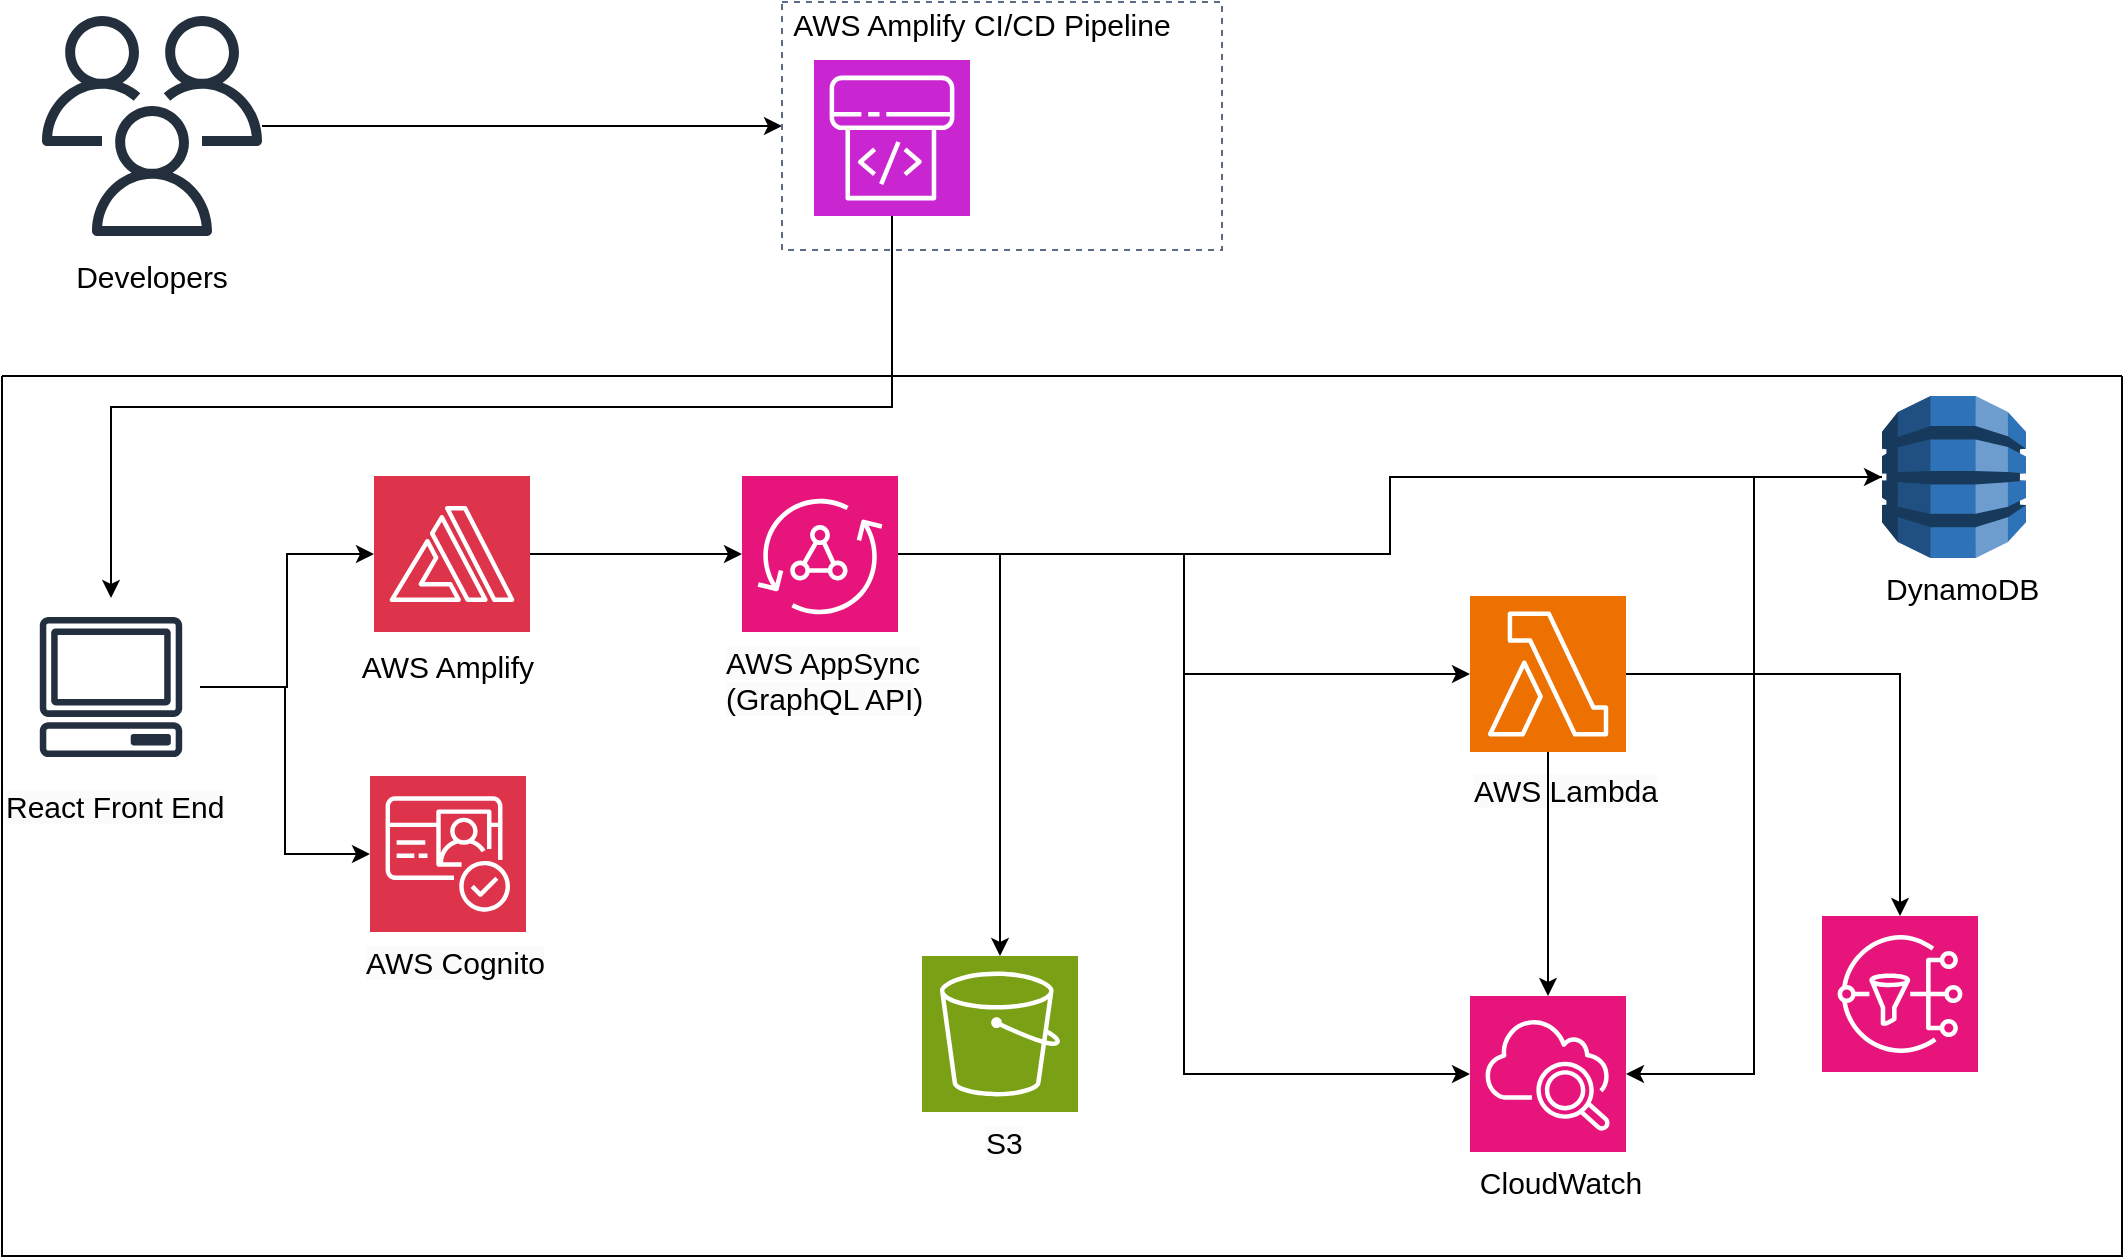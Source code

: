 <mxfile version="24.7.17">
  <diagram name="Page-1" id="3rT-Mr1Txi4fDc0CBqJy">
    <mxGraphModel dx="1246" dy="1131" grid="1" gridSize="10" guides="1" tooltips="1" connect="1" arrows="1" fold="1" page="1" pageScale="1" pageWidth="850" pageHeight="1100" math="0" shadow="0">
      <root>
        <mxCell id="0" />
        <mxCell id="1" parent="0" />
        <mxCell id="dJkbmxvZbS6l4_Ye1bAz-6" style="edgeStyle=orthogonalEdgeStyle;rounded=0;orthogonalLoop=1;jettySize=auto;html=1;entryX=0;entryY=0.5;entryDx=0;entryDy=0;" edge="1" parent="1" source="dJkbmxvZbS6l4_Ye1bAz-1" target="dJkbmxvZbS6l4_Ye1bAz-8">
          <mxGeometry relative="1" as="geometry">
            <mxPoint x="250" y="79" as="targetPoint" />
          </mxGeometry>
        </mxCell>
        <mxCell id="dJkbmxvZbS6l4_Ye1bAz-23" value="" style="group" vertex="1" connectable="0" parent="1">
          <mxGeometry x="190" y="240" width="106" height="111" as="geometry" />
        </mxCell>
        <mxCell id="dJkbmxvZbS6l4_Ye1bAz-14" value="" style="sketch=0;points=[[0,0,0],[0.25,0,0],[0.5,0,0],[0.75,0,0],[1,0,0],[0,1,0],[0.25,1,0],[0.5,1,0],[0.75,1,0],[1,1,0],[0,0.25,0],[0,0.5,0],[0,0.75,0],[1,0.25,0],[1,0.5,0],[1,0.75,0]];outlineConnect=0;fontColor=#232F3E;fillColor=#DD344C;strokeColor=#ffffff;dashed=0;verticalLabelPosition=bottom;verticalAlign=top;align=center;html=1;fontSize=12;fontStyle=0;aspect=fixed;shape=mxgraph.aws4.resourceIcon;resIcon=mxgraph.aws4.amplify;" vertex="1" parent="dJkbmxvZbS6l4_Ye1bAz-23">
          <mxGeometry x="16" width="78" height="78" as="geometry" />
        </mxCell>
        <mxCell id="dJkbmxvZbS6l4_Ye1bAz-21" value="&lt;font style=&quot;font-size: 15px;&quot;&gt;AWS Amplify&lt;/font&gt;" style="text;html=1;align=center;verticalAlign=middle;whiteSpace=wrap;rounded=0;" vertex="1" parent="dJkbmxvZbS6l4_Ye1bAz-23">
          <mxGeometry y="78" width="106" height="33" as="geometry" />
        </mxCell>
        <mxCell id="dJkbmxvZbS6l4_Ye1bAz-27" value="" style="group" vertex="1" connectable="0" parent="1">
          <mxGeometry x="200" y="390" width="120" height="118" as="geometry" />
        </mxCell>
        <mxCell id="dJkbmxvZbS6l4_Ye1bAz-22" value="" style="sketch=0;points=[[0,0,0],[0.25,0,0],[0.5,0,0],[0.75,0,0],[1,0,0],[0,1,0],[0.25,1,0],[0.5,1,0],[0.75,1,0],[1,1,0],[0,0.25,0],[0,0.5,0],[0,0.75,0],[1,0.25,0],[1,0.5,0],[1,0.75,0]];outlineConnect=0;fontColor=#232F3E;fillColor=#DD344C;strokeColor=#ffffff;dashed=0;verticalLabelPosition=bottom;verticalAlign=top;align=center;html=1;fontSize=12;fontStyle=0;aspect=fixed;shape=mxgraph.aws4.resourceIcon;resIcon=mxgraph.aws4.cognito;" vertex="1" parent="dJkbmxvZbS6l4_Ye1bAz-27">
          <mxGeometry x="4" width="78" height="78" as="geometry" />
        </mxCell>
        <mxCell id="dJkbmxvZbS6l4_Ye1bAz-26" value="&lt;span style=&quot;color: rgb(0, 0, 0); font-family: Helvetica; font-size: 15px; font-style: normal; font-variant-ligatures: normal; font-variant-caps: normal; font-weight: 400; letter-spacing: normal; orphans: 2; text-align: center; text-indent: 0px; text-transform: none; widows: 2; word-spacing: 0px; -webkit-text-stroke-width: 0px; white-space: normal; background-color: rgb(251, 251, 251); text-decoration-thickness: initial; text-decoration-style: initial; text-decoration-color: initial; display: inline !important; float: none;&quot;&gt;AWS Cognito&lt;/span&gt;" style="text;whiteSpace=wrap;html=1;" vertex="1" parent="dJkbmxvZbS6l4_Ye1bAz-27">
          <mxGeometry y="78" width="120" height="40" as="geometry" />
        </mxCell>
        <mxCell id="dJkbmxvZbS6l4_Ye1bAz-29" style="edgeStyle=orthogonalEdgeStyle;rounded=0;orthogonalLoop=1;jettySize=auto;html=1;exitX=1;exitY=0.5;exitDx=0;exitDy=0;exitPerimeter=0;entryX=0;entryY=0.5;entryDx=0;entryDy=0;entryPerimeter=0;" edge="1" parent="1" source="dJkbmxvZbS6l4_Ye1bAz-14" target="dJkbmxvZbS6l4_Ye1bAz-28">
          <mxGeometry relative="1" as="geometry" />
        </mxCell>
        <mxCell id="dJkbmxvZbS6l4_Ye1bAz-31" value="" style="group" vertex="1" connectable="0" parent="1">
          <mxGeometry x="390" y="240" width="110" height="118" as="geometry" />
        </mxCell>
        <mxCell id="dJkbmxvZbS6l4_Ye1bAz-28" value="" style="sketch=0;points=[[0,0,0],[0.25,0,0],[0.5,0,0],[0.75,0,0],[1,0,0],[0,1,0],[0.25,1,0],[0.5,1,0],[0.75,1,0],[1,1,0],[0,0.25,0],[0,0.5,0],[0,0.75,0],[1,0.25,0],[1,0.5,0],[1,0.75,0]];outlineConnect=0;fontColor=#232F3E;fillColor=#E7157B;strokeColor=#ffffff;dashed=0;verticalLabelPosition=bottom;verticalAlign=top;align=center;html=1;fontSize=12;fontStyle=0;aspect=fixed;shape=mxgraph.aws4.resourceIcon;resIcon=mxgraph.aws4.appsync;" vertex="1" parent="dJkbmxvZbS6l4_Ye1bAz-31">
          <mxGeometry width="78" height="78" as="geometry" />
        </mxCell>
        <mxCell id="dJkbmxvZbS6l4_Ye1bAz-30" value="&lt;span style=&quot;color: rgb(0, 0, 0); font-family: Helvetica; font-size: 15px; font-style: normal; font-variant-ligatures: normal; font-variant-caps: normal; font-weight: 400; letter-spacing: normal; orphans: 2; text-align: center; text-indent: 0px; text-transform: none; widows: 2; word-spacing: 0px; -webkit-text-stroke-width: 0px; white-space: normal; background-color: rgb(251, 251, 251); text-decoration-thickness: initial; text-decoration-style: initial; text-decoration-color: initial; display: inline !important; float: none;&quot;&gt;AWS AppSync&lt;/span&gt;&lt;div&gt;&lt;span style=&quot;color: rgb(0, 0, 0); font-family: Helvetica; font-size: 15px; font-style: normal; font-variant-ligatures: normal; font-variant-caps: normal; font-weight: 400; letter-spacing: normal; orphans: 2; text-align: center; text-indent: 0px; text-transform: none; widows: 2; word-spacing: 0px; -webkit-text-stroke-width: 0px; white-space: normal; background-color: rgb(251, 251, 251); text-decoration-thickness: initial; text-decoration-style: initial; text-decoration-color: initial; display: inline !important; float: none;&quot;&gt;(GraphQL API&lt;/span&gt;&lt;span style=&quot;font-size: 15px; text-align: center;&quot;&gt;)&lt;/span&gt;&lt;/div&gt;" style="text;whiteSpace=wrap;html=1;" vertex="1" parent="dJkbmxvZbS6l4_Ye1bAz-31">
          <mxGeometry x="-10" y="78" width="110" height="40" as="geometry" />
        </mxCell>
        <mxCell id="dJkbmxvZbS6l4_Ye1bAz-35" style="edgeStyle=orthogonalEdgeStyle;rounded=0;orthogonalLoop=1;jettySize=auto;html=1;entryX=0;entryY=0.5;entryDx=0;entryDy=0;entryPerimeter=0;" edge="1" parent="1" source="dJkbmxvZbS6l4_Ye1bAz-28" target="dJkbmxvZbS6l4_Ye1bAz-64">
          <mxGeometry relative="1" as="geometry">
            <mxPoint x="950" y="210.5" as="targetPoint" />
          </mxGeometry>
        </mxCell>
        <mxCell id="dJkbmxvZbS6l4_Ye1bAz-38" style="edgeStyle=orthogonalEdgeStyle;rounded=0;orthogonalLoop=1;jettySize=auto;html=1;entryX=0;entryY=0.5;entryDx=0;entryDy=0;entryPerimeter=0;" edge="1" parent="1" source="dJkbmxvZbS6l4_Ye1bAz-28" target="dJkbmxvZbS6l4_Ye1bAz-36">
          <mxGeometry relative="1" as="geometry" />
        </mxCell>
        <mxCell id="dJkbmxvZbS6l4_Ye1bAz-42" style="edgeStyle=orthogonalEdgeStyle;rounded=0;orthogonalLoop=1;jettySize=auto;html=1;entryX=0.5;entryY=0;entryDx=0;entryDy=0;entryPerimeter=0;" edge="1" parent="1" source="dJkbmxvZbS6l4_Ye1bAz-28" target="dJkbmxvZbS6l4_Ye1bAz-40">
          <mxGeometry relative="1" as="geometry" />
        </mxCell>
        <mxCell id="dJkbmxvZbS6l4_Ye1bAz-45" value="" style="group" vertex="1" connectable="0" parent="1">
          <mxGeometry x="480" y="480" width="140" height="118" as="geometry" />
        </mxCell>
        <mxCell id="dJkbmxvZbS6l4_Ye1bAz-40" value="" style="sketch=0;points=[[0,0,0],[0.25,0,0],[0.5,0,0],[0.75,0,0],[1,0,0],[0,1,0],[0.25,1,0],[0.5,1,0],[0.75,1,0],[1,1,0],[0,0.25,0],[0,0.5,0],[0,0.75,0],[1,0.25,0],[1,0.5,0],[1,0.75,0]];outlineConnect=0;fontColor=#232F3E;fillColor=#7AA116;strokeColor=#ffffff;dashed=0;verticalLabelPosition=bottom;verticalAlign=top;align=center;html=1;fontSize=12;fontStyle=0;aspect=fixed;shape=mxgraph.aws4.resourceIcon;resIcon=mxgraph.aws4.s3;" vertex="1" parent="dJkbmxvZbS6l4_Ye1bAz-45">
          <mxGeometry width="78" height="78" as="geometry" />
        </mxCell>
        <mxCell id="dJkbmxvZbS6l4_Ye1bAz-41" value="&lt;span style=&quot;color: rgb(0, 0, 0); font-family: Helvetica; font-size: 15px; font-style: normal; font-variant-ligatures: normal; font-variant-caps: normal; font-weight: 400; letter-spacing: normal; orphans: 2; text-align: center; text-indent: 0px; text-transform: none; widows: 2; word-spacing: 0px; -webkit-text-stroke-width: 0px; white-space: normal; background-color: rgb(251, 251, 251); text-decoration-thickness: initial; text-decoration-style: initial; text-decoration-color: initial; display: inline !important; float: none;&quot;&gt;S3&lt;/span&gt;" style="text;whiteSpace=wrap;html=1;" vertex="1" parent="dJkbmxvZbS6l4_Ye1bAz-45">
          <mxGeometry x="30" y="78" width="110" height="40" as="geometry" />
        </mxCell>
        <mxCell id="dJkbmxvZbS6l4_Ye1bAz-46" value="" style="group" vertex="1" connectable="0" parent="1">
          <mxGeometry x="40" y="10" width="110" height="150" as="geometry" />
        </mxCell>
        <mxCell id="dJkbmxvZbS6l4_Ye1bAz-1" value="" style="sketch=0;outlineConnect=0;fontColor=#232F3E;gradientColor=none;fillColor=#232F3D;strokeColor=none;dashed=0;verticalLabelPosition=bottom;verticalAlign=top;align=center;html=1;fontSize=12;fontStyle=0;aspect=fixed;pointerEvents=1;shape=mxgraph.aws4.users;" vertex="1" parent="dJkbmxvZbS6l4_Ye1bAz-46">
          <mxGeometry width="110" height="110" as="geometry" />
        </mxCell>
        <mxCell id="dJkbmxvZbS6l4_Ye1bAz-2" value="&lt;font style=&quot;font-size: 15px;&quot;&gt;Developers&lt;/font&gt;" style="text;html=1;align=center;verticalAlign=middle;whiteSpace=wrap;rounded=0;" vertex="1" parent="dJkbmxvZbS6l4_Ye1bAz-46">
          <mxGeometry y="110" width="110" height="40" as="geometry" />
        </mxCell>
        <mxCell id="dJkbmxvZbS6l4_Ye1bAz-55" style="edgeStyle=orthogonalEdgeStyle;rounded=0;orthogonalLoop=1;jettySize=auto;html=1;" edge="1" parent="1" source="dJkbmxvZbS6l4_Ye1bAz-51" target="dJkbmxvZbS6l4_Ye1bAz-14">
          <mxGeometry relative="1" as="geometry" />
        </mxCell>
        <mxCell id="dJkbmxvZbS6l4_Ye1bAz-56" style="edgeStyle=orthogonalEdgeStyle;rounded=0;orthogonalLoop=1;jettySize=auto;html=1;" edge="1" parent="1" source="dJkbmxvZbS6l4_Ye1bAz-51" target="dJkbmxvZbS6l4_Ye1bAz-22">
          <mxGeometry relative="1" as="geometry" />
        </mxCell>
        <mxCell id="dJkbmxvZbS6l4_Ye1bAz-59" value="" style="group" vertex="1" connectable="0" parent="1">
          <mxGeometry x="20" y="301" width="120" height="129" as="geometry" />
        </mxCell>
        <mxCell id="dJkbmxvZbS6l4_Ye1bAz-51" value="" style="sketch=0;outlineConnect=0;fontColor=#232F3E;gradientColor=none;strokeColor=#232F3E;fillColor=#ffffff;dashed=0;verticalLabelPosition=bottom;verticalAlign=top;align=center;html=1;fontSize=12;fontStyle=0;aspect=fixed;shape=mxgraph.aws4.resourceIcon;resIcon=mxgraph.aws4.client;" vertex="1" parent="dJkbmxvZbS6l4_Ye1bAz-59">
          <mxGeometry x="10" width="89" height="89" as="geometry" />
        </mxCell>
        <mxCell id="dJkbmxvZbS6l4_Ye1bAz-58" value="&lt;span style=&quot;color: rgb(0, 0, 0); font-family: Helvetica; font-size: 15px; font-style: normal; font-variant-ligatures: normal; font-variant-caps: normal; font-weight: 400; letter-spacing: normal; orphans: 2; text-align: center; text-indent: 0px; text-transform: none; widows: 2; word-spacing: 0px; -webkit-text-stroke-width: 0px; white-space: normal; background-color: rgb(251, 251, 251); text-decoration-thickness: initial; text-decoration-style: initial; text-decoration-color: initial; display: inline !important; float: none;&quot;&gt;React Front End&lt;/span&gt;" style="text;whiteSpace=wrap;html=1;" vertex="1" parent="dJkbmxvZbS6l4_Ye1bAz-59">
          <mxGeometry y="89" width="120" height="40" as="geometry" />
        </mxCell>
        <mxCell id="dJkbmxvZbS6l4_Ye1bAz-66" value="" style="group" vertex="1" connectable="0" parent="1">
          <mxGeometry x="960" y="200" width="110" height="121" as="geometry" />
        </mxCell>
        <mxCell id="dJkbmxvZbS6l4_Ye1bAz-64" value="" style="outlineConnect=0;dashed=0;verticalLabelPosition=bottom;verticalAlign=top;align=center;html=1;shape=mxgraph.aws3.dynamo_db;fillColor=#2E73B8;gradientColor=none;" vertex="1" parent="dJkbmxvZbS6l4_Ye1bAz-66">
          <mxGeometry width="72" height="81" as="geometry" />
        </mxCell>
        <mxCell id="dJkbmxvZbS6l4_Ye1bAz-65" value="&lt;div style=&quot;text-align: center;&quot;&gt;&lt;span style=&quot;background-color: initial; font-size: 15px;&quot;&gt;DynamoDB&lt;/span&gt;&lt;/div&gt;" style="text;whiteSpace=wrap;html=1;" vertex="1" parent="dJkbmxvZbS6l4_Ye1bAz-66">
          <mxGeometry y="81" width="110" height="40" as="geometry" />
        </mxCell>
        <mxCell id="dJkbmxvZbS6l4_Ye1bAz-68" value="" style="group" vertex="1" connectable="0" parent="1">
          <mxGeometry x="410" y="3" width="220" height="124" as="geometry" />
        </mxCell>
        <mxCell id="dJkbmxvZbS6l4_Ye1bAz-8" value="" style="fillColor=none;strokeColor=#5A6C86;dashed=1;verticalAlign=top;fontStyle=0;fontColor=#5A6C86;whiteSpace=wrap;html=1;" vertex="1" parent="dJkbmxvZbS6l4_Ye1bAz-68">
          <mxGeometry width="220" height="124" as="geometry" />
        </mxCell>
        <mxCell id="dJkbmxvZbS6l4_Ye1bAz-4" value="&lt;font style=&quot;font-size: 15px;&quot;&gt;AWS Amplify CI/CD Pipeline&lt;/font&gt;&lt;div&gt;&lt;font style=&quot;font-size: 15px;&quot;&gt;&lt;br&gt;&lt;/font&gt;&lt;/div&gt;" style="text;html=1;align=center;verticalAlign=middle;whiteSpace=wrap;rounded=0;" vertex="1" parent="dJkbmxvZbS6l4_Ye1bAz-68">
          <mxGeometry width="200" height="40" as="geometry" />
        </mxCell>
        <mxCell id="dJkbmxvZbS6l4_Ye1bAz-7" value="" style="sketch=0;points=[[0,0,0],[0.25,0,0],[0.5,0,0],[0.75,0,0],[1,0,0],[0,1,0],[0.25,1,0],[0.5,1,0],[0.75,1,0],[1,1,0],[0,0.25,0],[0,0.5,0],[0,0.75,0],[1,0.25,0],[1,0.5,0],[1,0.75,0]];outlineConnect=0;fontColor=#232F3E;fillColor=#C925D1;strokeColor=#ffffff;dashed=0;verticalLabelPosition=bottom;verticalAlign=top;align=center;html=1;fontSize=12;fontStyle=0;aspect=fixed;shape=mxgraph.aws4.resourceIcon;resIcon=mxgraph.aws4.codepipeline;" vertex="1" parent="dJkbmxvZbS6l4_Ye1bAz-68">
          <mxGeometry x="16" y="29" width="78" height="78" as="geometry" />
        </mxCell>
        <mxCell id="dJkbmxvZbS6l4_Ye1bAz-69" style="edgeStyle=orthogonalEdgeStyle;rounded=0;orthogonalLoop=1;jettySize=auto;html=1;exitX=0.5;exitY=1;exitDx=0;exitDy=0;exitPerimeter=0;" edge="1" parent="1" source="dJkbmxvZbS6l4_Ye1bAz-7" target="dJkbmxvZbS6l4_Ye1bAz-51">
          <mxGeometry relative="1" as="geometry" />
        </mxCell>
        <mxCell id="dJkbmxvZbS6l4_Ye1bAz-70" value="&#xa;" style="swimlane;startSize=0;" vertex="1" parent="1">
          <mxGeometry x="20" y="190" width="1060" height="440" as="geometry" />
        </mxCell>
        <mxCell id="dJkbmxvZbS6l4_Ye1bAz-47" value="" style="sketch=0;points=[[0,0,0],[0.25,0,0],[0.5,0,0],[0.75,0,0],[1,0,0],[0,1,0],[0.25,1,0],[0.5,1,0],[0.75,1,0],[1,1,0],[0,0.25,0],[0,0.5,0],[0,0.75,0],[1,0.25,0],[1,0.5,0],[1,0.75,0]];outlineConnect=0;fontColor=#232F3E;fillColor=#E7157B;strokeColor=#ffffff;dashed=0;verticalLabelPosition=bottom;verticalAlign=top;align=center;html=1;fontSize=12;fontStyle=0;aspect=fixed;shape=mxgraph.aws4.resourceIcon;resIcon=mxgraph.aws4.sns;" vertex="1" parent="dJkbmxvZbS6l4_Ye1bAz-70">
          <mxGeometry x="910" y="270" width="78" height="78" as="geometry" />
        </mxCell>
        <mxCell id="dJkbmxvZbS6l4_Ye1bAz-39" value="" style="group" vertex="1" connectable="0" parent="dJkbmxvZbS6l4_Ye1bAz-70">
          <mxGeometry x="734" y="110" width="110" height="122" as="geometry" />
        </mxCell>
        <mxCell id="dJkbmxvZbS6l4_Ye1bAz-36" value="" style="sketch=0;points=[[0,0,0],[0.25,0,0],[0.5,0,0],[0.75,0,0],[1,0,0],[0,1,0],[0.25,1,0],[0.5,1,0],[0.75,1,0],[1,1,0],[0,0.25,0],[0,0.5,0],[0,0.75,0],[1,0.25,0],[1,0.5,0],[1,0.75,0]];outlineConnect=0;fontColor=#232F3E;fillColor=#ED7100;strokeColor=#ffffff;dashed=0;verticalLabelPosition=bottom;verticalAlign=top;align=center;html=1;fontSize=12;fontStyle=0;aspect=fixed;shape=mxgraph.aws4.resourceIcon;resIcon=mxgraph.aws4.lambda;" vertex="1" parent="dJkbmxvZbS6l4_Ye1bAz-39">
          <mxGeometry width="78" height="78" as="geometry" />
        </mxCell>
        <mxCell id="dJkbmxvZbS6l4_Ye1bAz-37" value="&lt;span style=&quot;color: rgb(0, 0, 0); font-family: Helvetica; font-size: 15px; font-style: normal; font-variant-ligatures: normal; font-variant-caps: normal; font-weight: 400; letter-spacing: normal; orphans: 2; text-align: center; text-indent: 0px; text-transform: none; widows: 2; word-spacing: 0px; -webkit-text-stroke-width: 0px; white-space: normal; background-color: rgb(251, 251, 251); text-decoration-thickness: initial; text-decoration-style: initial; text-decoration-color: initial; display: inline !important; float: none;&quot;&gt;AWS Lambda&lt;/span&gt;" style="text;whiteSpace=wrap;html=1;" vertex="1" parent="dJkbmxvZbS6l4_Ye1bAz-39">
          <mxGeometry y="82" width="110" height="40" as="geometry" />
        </mxCell>
        <mxCell id="dJkbmxvZbS6l4_Ye1bAz-48" style="edgeStyle=orthogonalEdgeStyle;rounded=0;orthogonalLoop=1;jettySize=auto;html=1;entryX=0.5;entryY=0;entryDx=0;entryDy=0;entryPerimeter=0;" edge="1" parent="dJkbmxvZbS6l4_Ye1bAz-70" source="dJkbmxvZbS6l4_Ye1bAz-36" target="dJkbmxvZbS6l4_Ye1bAz-47">
          <mxGeometry relative="1" as="geometry" />
        </mxCell>
        <mxCell id="dJkbmxvZbS6l4_Ye1bAz-73" style="edgeStyle=orthogonalEdgeStyle;rounded=0;orthogonalLoop=1;jettySize=auto;html=1;" edge="1" parent="dJkbmxvZbS6l4_Ye1bAz-70" source="dJkbmxvZbS6l4_Ye1bAz-36" target="dJkbmxvZbS6l4_Ye1bAz-72">
          <mxGeometry relative="1" as="geometry" />
        </mxCell>
        <mxCell id="dJkbmxvZbS6l4_Ye1bAz-77" value="" style="group" vertex="1" connectable="0" parent="dJkbmxvZbS6l4_Ye1bAz-70">
          <mxGeometry x="729" y="310" width="100" height="108" as="geometry" />
        </mxCell>
        <mxCell id="dJkbmxvZbS6l4_Ye1bAz-72" value="" style="sketch=0;points=[[0,0,0],[0.25,0,0],[0.5,0,0],[0.75,0,0],[1,0,0],[0,1,0],[0.25,1,0],[0.5,1,0],[0.75,1,0],[1,1,0],[0,0.25,0],[0,0.5,0],[0,0.75,0],[1,0.25,0],[1,0.5,0],[1,0.75,0]];points=[[0,0,0],[0.25,0,0],[0.5,0,0],[0.75,0,0],[1,0,0],[0,1,0],[0.25,1,0],[0.5,1,0],[0.75,1,0],[1,1,0],[0,0.25,0],[0,0.5,0],[0,0.75,0],[1,0.25,0],[1,0.5,0],[1,0.75,0]];outlineConnect=0;fontColor=#232F3E;fillColor=#E7157B;strokeColor=#ffffff;dashed=0;verticalLabelPosition=bottom;verticalAlign=top;align=center;html=1;fontSize=12;fontStyle=0;aspect=fixed;shape=mxgraph.aws4.resourceIcon;resIcon=mxgraph.aws4.cloudwatch_2;" vertex="1" parent="dJkbmxvZbS6l4_Ye1bAz-77">
          <mxGeometry x="5" width="78" height="78" as="geometry" />
        </mxCell>
        <mxCell id="dJkbmxvZbS6l4_Ye1bAz-76" value="&lt;font style=&quot;font-size: 15px;&quot;&gt;CloudWatch&lt;/font&gt;" style="text;html=1;align=center;verticalAlign=middle;resizable=0;points=[];autosize=1;strokeColor=none;fillColor=none;" vertex="1" parent="dJkbmxvZbS6l4_Ye1bAz-77">
          <mxGeometry y="78" width="100" height="30" as="geometry" />
        </mxCell>
        <mxCell id="dJkbmxvZbS6l4_Ye1bAz-74" style="edgeStyle=orthogonalEdgeStyle;rounded=0;orthogonalLoop=1;jettySize=auto;html=1;entryX=0;entryY=0.5;entryDx=0;entryDy=0;entryPerimeter=0;" edge="1" parent="1" source="dJkbmxvZbS6l4_Ye1bAz-28" target="dJkbmxvZbS6l4_Ye1bAz-72">
          <mxGeometry relative="1" as="geometry" />
        </mxCell>
        <mxCell id="dJkbmxvZbS6l4_Ye1bAz-75" style="edgeStyle=orthogonalEdgeStyle;rounded=0;orthogonalLoop=1;jettySize=auto;html=1;entryX=1;entryY=0.5;entryDx=0;entryDy=0;entryPerimeter=0;" edge="1" parent="1" source="dJkbmxvZbS6l4_Ye1bAz-64" target="dJkbmxvZbS6l4_Ye1bAz-72">
          <mxGeometry relative="1" as="geometry" />
        </mxCell>
      </root>
    </mxGraphModel>
  </diagram>
</mxfile>
